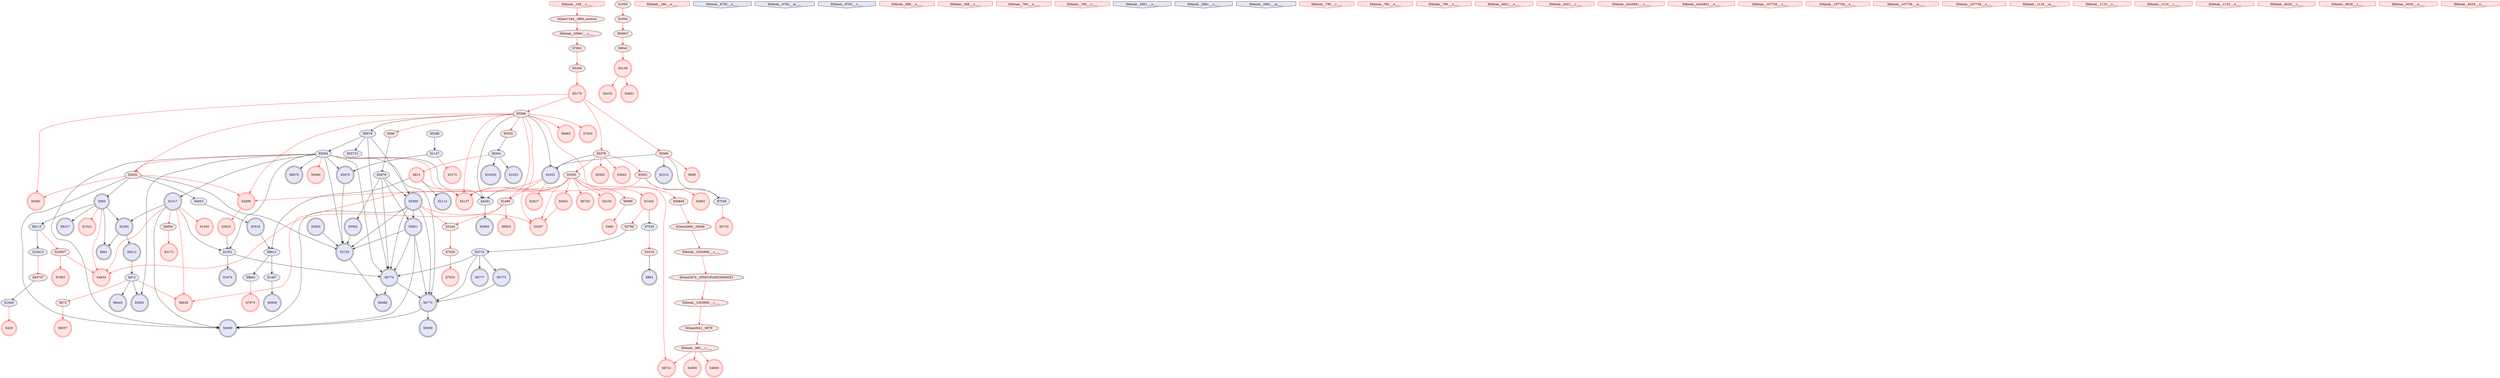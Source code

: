 digraph {

X1445->X7525 [penwidth=1, color=black, arrowhead="tee"]
X5566->X5979 [penwidth=1, color=black, arrowhead="tee"]
X5566->X2931 [penwidth=1, color=black, arrowhead="tee"]
X5566->X4261 [penwidth=1, color=black, arrowhead="tee"]
X5578->X2931 [penwidth=1, color=black, arrowhead="tee"]
X83737->X1840 [penwidth=1, color=black, arrowhead="tee"]
X6772->X3659 [penwidth=1, color=black, arrowhead="vee"]
X5602->X3725 [penwidth=1, color=black, arrowhead="vee"]
X5580->X2313 [penwidth=1, color=black, arrowhead="tee"]
X5580->X2931 [penwidth=1, color=black, arrowhead="tee"]
X5580->X7529 [penwidth=1, color=black, arrowhead="tee"]
X9212->X472 [penwidth=1, color=black, arrowhead="vee"]
X2305->X9212 [penwidth=1, color=black, arrowhead="vee"]
X5979->X5594 [penwidth=1, color=black, arrowhead="vee"]
X5979->X6774 [penwidth=1, color=black, arrowhead="vee"]
X5979->X5599 [penwidth=1, color=black, arrowhead="vee"]
X5979->X55715 [penwidth=1, color=black, arrowhead="vee"]
X5588->X1147 [penwidth=1, color=black, arrowhead="vee"]
X1147->X5970 [penwidth=1, color=black, arrowhead="vee"]
X9113->X10413 [penwidth=1, color=black, arrowhead="vee"]
X5601->X4609 [penwidth=1, color=black, arrowhead="vee"]
X1017->X4609 [penwidth=1, color=black, arrowhead="vee"]
X6772->X4609 [penwidth=1, color=black, arrowhead="vee"]
X5594->X4609 [penwidth=1, color=black, arrowhead="vee"]
X2932->X4609 [penwidth=1, color=black, arrowhead="tee"]
X5599->X4609 [penwidth=1, color=black, arrowhead="vee"]
X5601->X6772 [penwidth=1, color=black, arrowhead="vee"]
X5879->X5601 [penwidth=1, color=black, arrowhead="vee"]
X5601->X6774 [penwidth=1, color=black, arrowhead="vee"]
X5599->X5601 [penwidth=1, color=black, arrowhead="vee"]
X5601->X3725 [penwidth=1, color=black, arrowhead="vee"]
X6774->X6688 [penwidth=1, color=black, arrowhead="vee"]
X3725->X6688 [penwidth=1, color=black, arrowhead="vee"]
X9612->X8841 [penwidth=1, color=black, arrowhead="vee"]
X9612->X1487 [penwidth=1, color=black, arrowhead="vee"]
X3516->X9612 [penwidth=1, color=black, arrowhead="vee"]
X815->X9612 [penwidth=1, color=black, arrowhead="tee"]
X1017->X1051 [penwidth=1, color=black, arrowhead="vee"]
X5594->X1017 [penwidth=1, color=black, arrowhead="vee"]
X1017->X2305 [penwidth=1, color=black, arrowhead="vee"]
X5501->X1025 [penwidth=1, color=black, arrowhead="vee"]
X2625->X1051 [penwidth=1, color=black, arrowhead="tee"]
X472->X8445 [penwidth=1, color=black, arrowhead="vee"]
X472->X3091 [penwidth=1, color=black, arrowhead="vee"]
X3716->X6772 [penwidth=1, color=black, arrowhead="vee"]
X6773->X6772 [penwidth=1, color=black, arrowhead="vee"]
X5594->X6772 [penwidth=1, color=black, arrowhead="vee"]
X6774->X6772 [penwidth=1, color=black, arrowhead="vee"]
X5599->X6772 [penwidth=1, color=black, arrowhead="vee"]
X5879->X5062 [penwidth=1, color=black, arrowhead="vee"]
X5879->X6774 [penwidth=1, color=black, arrowhead="vee"]
X5879->X5599 [penwidth=1, color=black, arrowhead="vee"]
X396->X5879 [penwidth=1, color=black, arrowhead="tee"]
X1051->X1874 [penwidth=1, color=black, arrowhead="vee"]
X5594->X1051 [penwidth=1, color=black, arrowhead="vee"]
X1051->X6774 [penwidth=1, color=black, arrowhead="vee"]
X5595->X4261 [penwidth=1, color=black, arrowhead="tee"]
X3716->X6773 [penwidth=1, color=black, arrowhead="vee"]
X3716->X6774 [penwidth=1, color=black, arrowhead="vee"]
X3716->X6777 [penwidth=1, color=black, arrowhead="vee"]
X5788->X3716 [penwidth=1, color=black, arrowhead="tee"]
X1487->X9839 [penwidth=1, color=black, arrowhead="vee"]
X983->X9113 [penwidth=1, color=black, arrowhead="vee"]
X983->X891 [penwidth=1, color=black, arrowhead="vee"]
X2932->X983 [penwidth=1, color=black, arrowhead="tee"]
X983->X8317 [penwidth=1, color=black, arrowhead="vee"]
X983->X2305 [penwidth=1, color=black, arrowhead="vee"]
X4853->X3516 [penwidth=1, color=black, arrowhead="vee"]
X1019->X864 [penwidth=1, color=black, arrowhead="tee"]
X5594->X5970 [penwidth=1, color=black, arrowhead="vee"]
X5970->X3725 [penwidth=1, color=black, arrowhead="vee"]
X5594->X6670 [penwidth=1, color=black, arrowhead="vee"]
X5594->X3091 [penwidth=1, color=black, arrowhead="vee"]
X5594->X6774 [penwidth=1, color=black, arrowhead="vee"]
X5594->X3725 [penwidth=1, color=black, arrowhead="vee"]
X5594->X4261 [penwidth=1, color=black, arrowhead="vee"]
X2305->X891 [penwidth=1, color=black, arrowhead="vee"]
X5062->X3725 [penwidth=1, color=black, arrowhead="vee"]
X2932->X3725 [penwidth=1, color=black, arrowhead="tee"]
X2932->X4853 [penwidth=1, color=black, arrowhead="tee"]
X5599->X6774 [penwidth=1, color=black, arrowhead="vee"]
X815->X2114 [penwidth=1, color=black, arrowhead="tee"]
X5599->X3725 [penwidth=1, color=black, arrowhead="vee"]
X3551->X7529 [penwidth=1, color=black, arrowhead="tee"]
X5502->X5501 [penwidth=1, color=black, arrowhead="tee"]
X5501->X10320 [penwidth=1, color=black, arrowhead="vee"]
X4261->X5993 [penwidth=1, color=black, arrowhead="vee"]
XMetab__985___r____->X4800 [penwidth=1, color=red, arrowhead="vee"]
XMetab__60961___c____->X7852 [penwidth=1, color=red, arrowhead="vee"]
XMetab__985___r____->X4899 [penwidth=1, color=red, arrowhead="vee"]
XMetab__985___r____->X6721 [penwidth=1, color=red, arrowhead="vee"]
X56848->XGene2669__56848 [penwidth=1, color=red, arrowhead="vee"]
XMetab__5353956___r____->XGene2641__8879 [penwidth=1, color=red, arrowhead="vee"]
XGene2641__8879->XMetab__985___r____ [penwidth=1, color=red, arrowhead="vee"]
XGene2669__56848->XMetab__5353956___c____ [penwidth=1, color=red, arrowhead="vee"]
XGene7344__4860_reverse->XMetab__60961___c____ [penwidth=1, color=red, arrowhead="vee"]
XMetab__190___c____->XGene7344__4860_reverse [penwidth=1, color=red, arrowhead="vee"]
X5578->X5592 [penwidth=1, color=red, arrowhead="vee"]
X25937->X4654 [penwidth=1, color=red, arrowhead="vee"]
X9113->X25937 [penwidth=1, color=red, arrowhead="tee"]
X25937->X7003 [penwidth=1, color=red, arrowhead="vee"]
X7525->X1019 [penwidth=1, color=red, arrowhead="tee"]
X5566->X1499 [penwidth=1, color=red, arrowhead="vee"]
X5566->X2099 [penwidth=1, color=red, arrowhead="vee"]
X5170->X5566 [penwidth=1, color=red, arrowhead="vee"]
X5566->X3297 [penwidth=1, color=red, arrowhead="vee"]
X5566->X6662 [penwidth=1, color=red, arrowhead="vee"]
X5566->X4137 [penwidth=1, color=red, arrowhead="vee"]
X5566->X2932 [penwidth=1, color=red, arrowhead="vee"]
X5566->X1445 [penwidth=1, color=red, arrowhead="vee"]
X5566->X396 [penwidth=1, color=red, arrowhead="vee"]
X5566->X5502 [penwidth=1, color=red, arrowhead="vee"]
X5566->X7020 [penwidth=1, color=red, arrowhead="vee"]
X5170->X5578 [penwidth=1, color=red, arrowhead="vee"]
X5578->X5595 [penwidth=1, color=red, arrowhead="vee"]
X5578->X3643 [penwidth=1, color=red, arrowhead="vee"]
X5578->X3551 [penwidth=1, color=red, arrowhead="vee"]
X1499->X4654 [penwidth=1, color=red, arrowhead="vee"]
X2931->X1499 [penwidth=1, color=red, arrowhead="tee"]
X1499->X3164 [penwidth=1, color=red, arrowhead="vee"]
X1499->X6925 [penwidth=1, color=red, arrowhead="vee"]
X5170->X5581 [penwidth=1, color=red, arrowhead="vee"]
X2932->X5581 [penwidth=1, color=red, arrowhead="vee"]
X10413->X83737 [penwidth=1, color=red, arrowhead="tee"]
X5170->X5580 [penwidth=1, color=red, arrowhead="vee"]
X5580->X688 [penwidth=1, color=red, arrowhead="vee"]
X5595->X9261 [penwidth=1, color=red, arrowhead="vee"]
X9261->X3297 [penwidth=1, color=red, arrowhead="vee"]
X7852->X5294 [penwidth=1, color=red, arrowhead="vee"]
X1147->X3170 [penwidth=1, color=red, arrowhead="tee"]
X8986->X466 [penwidth=1, color=red, arrowhead="vee"]
X5595->X6720 [penwidth=1, color=red, arrowhead="vee"]
X1017->X4654 [penwidth=1, color=red, arrowhead="tee"]
X983->X4654 [penwidth=1, color=red, arrowhead="tee"]
X1017->X8626 [penwidth=1, color=red, arrowhead="tee"]
X1017->X8856 [penwidth=1, color=red, arrowhead="tee"]
X1017->X1045 [penwidth=1, color=red, arrowhead="tee"]
X8841->X7975 [penwidth=1, color=red, arrowhead="tee"]
X2099->X2625 [penwidth=1, color=red, arrowhead="vee"]
X5595->X2099 [penwidth=1, color=red, arrowhead="vee"]
X2932->X2099 [penwidth=1, color=red, arrowhead="vee"]
X1500->X1000 [penwidth=1, color=red, arrowhead="vee"]
X5294->X5170 [penwidth=1, color=red, arrowhead="vee"]
X472->X8626 [penwidth=1, color=red, arrowhead="tee"]
X472->X672 [penwidth=1, color=red, arrowhead="tee"]
X3551->X8626 [penwidth=1, color=red, arrowhead="vee"]
X5595->X6721 [penwidth=1, color=red, arrowhead="vee"]
X2931->X4137 [penwidth=1, color=red, arrowhead="tee"]
X2931->X2627 [penwidth=1, color=red, arrowhead="tee"]
X5599->X3164 [penwidth=1, color=red, arrowhead="tee"]
X3164->X7026 [penwidth=1, color=red, arrowhead="vee"]
X8856->X3172 [penwidth=1, color=red, arrowhead="vee"]
X672->X6657 [penwidth=1, color=red, arrowhead="vee"]
X4149->X4335 [penwidth=1, color=red, arrowhead="vee"]
X9043->X4149 [penwidth=1, color=red, arrowhead="vee"]
X4149->X4601 [penwidth=1, color=red, arrowhead="vee"]
X5595->X8986 [penwidth=1, color=red, arrowhead="vee"]
X5595->X3297 [penwidth=1, color=red, arrowhead="vee"]
X5595->X4137 [penwidth=1, color=red, arrowhead="vee"]
X5595->X56848 [penwidth=1, color=red, arrowhead="vee"]
X5595->X4150 [penwidth=1, color=red, arrowhead="vee"]
X3551->X3661 [penwidth=1, color=red, arrowhead="vee"]
X5599->X3297 [penwidth=1, color=red, arrowhead="tee"]
X983->X1523 [penwidth=1, color=red, arrowhead="tee"]
X5594->X4137 [penwidth=1, color=red, arrowhead="tee"]
X5594->X2932 [penwidth=1, color=red, arrowhead="tee"]
X5594->X5460 [penwidth=1, color=red, arrowhead="tee"]
X815->X4137 [penwidth=1, color=red, arrowhead="vee"]
X5501->X815 [penwidth=1, color=red, arrowhead="tee"]
X1000->X50937 [penwidth=1, color=red, arrowhead="vee"]
X50937->X9043 [penwidth=1, color=red, arrowhead="vee"]
X1445->X5788 [penwidth=1, color=red, arrowhead="vee"]
X7026->X7025 [penwidth=1, color=red, arrowhead="vee"]
X7529->X6733 [penwidth=1, color=red, arrowhead="tee"]
X1840->X429 [penwidth=1, color=red, arrowhead="tee"]
XMetab__5353956___c____->XGene2674__SPHS1PtrEXCHANGE1 [penwidth=1, color=red, arrowhead="vee"]
XGene2674__SPHS1PtrEXCHANGE1->XMetab__5353956___r____ [penwidth=1, color=red, arrowhead="vee"]
XMetab__190___c____ [style=filled, color=red, fillcolor=mistyrose, shape=invhouse];
XMetab__190___e____ [style=filled, color=red, fillcolor=mistyrose, shape=invhouse];
XMetab__9750___e____ [style=filled, color=black, fillcolor=lavender, shape=invhouse];
XMetab__9750___m____ [style=filled, color=black, fillcolor=lavender, shape=invhouse];
XMetab__9750___c____ [style=filled, color=black, fillcolor=lavender, shape=invhouse];
XMetab__588___e____ [style=filled, color=red, fillcolor=mistyrose, shape=invhouse];
XMetab__588___c____ [style=filled, color=red, fillcolor=mistyrose, shape=invhouse];
XMetab__700___e____ [style=filled, color=red, fillcolor=mistyrose, shape=invhouse];
XMetab__700___c____ [style=filled, color=red, fillcolor=mistyrose, shape=invhouse];
XMetab__5961___e____ [style=filled, color=black, fillcolor=lavender, shape=invhouse];
XMetab__5961___c____ [style=filled, color=black, fillcolor=lavender, shape=invhouse];
XMetab__5961___m____ [style=filled, color=black, fillcolor=lavender, shape=invhouse];
XMetab__790___c____ [style=filled, color=red, fillcolor=mistyrose, shape=invhouse];
XMetab__790___e____ [style=filled, color=red, fillcolor=mistyrose, shape=invhouse];
XMetab__790___x____ [style=filled, color=red, fillcolor=mistyrose, shape=invhouse];
XMetab__6021___e____ [style=filled, color=red, fillcolor=mistyrose, shape=invhouse];
XMetab__6021___c____ [style=filled, color=red, fillcolor=mistyrose, shape=invhouse];
XMetab__6426851___c____ [style=filled, color=red, fillcolor=mistyrose, shape=invhouse];
XMetab__6426851___e____ [style=filled, color=red, fillcolor=mistyrose, shape=invhouse];
XMetab__107738___c____ [style=filled, color=red, fillcolor=mistyrose, shape=invhouse];
XMetab__107738___e____ [style=filled, color=red, fillcolor=mistyrose, shape=invhouse];
XMetab__107738___m____ [style=filled, color=red, fillcolor=mistyrose, shape=invhouse];
XMetab__107738___x____ [style=filled, color=red, fillcolor=mistyrose, shape=invhouse];
XMetab__1110___m____ [style=filled, color=red, fillcolor=mistyrose, shape=invhouse];
XMetab__1110___x____ [style=filled, color=red, fillcolor=mistyrose, shape=invhouse];
XMetab__1110___c____ [style=filled, color=red, fillcolor=mistyrose, shape=invhouse];
XMetab__1110___e____ [style=filled, color=red, fillcolor=mistyrose, shape=invhouse];
XMetab__6029___c____ [style=filled, color=red, fillcolor=mistyrose, shape=invhouse];
XMetab__6029___l____ [style=filled, color=red, fillcolor=mistyrose, shape=invhouse];
XMetab__6029___n____ [style=filled, color=red, fillcolor=mistyrose, shape=invhouse];
XMetab__6029___e____ [style=filled, color=red, fillcolor=mistyrose, shape=invhouse];
X5062 [style=filled, color=black, fillcolor=lavender, shape=doublecircle];
X815 [style=filled, color=red, fillcolor=mistyrose, shape=doublecircle];
X9261 [style=filled, color=red, fillcolor=mistyrose, shape=doublecircle];
X5581 [style=filled, color=red, fillcolor=mistyrose, shape=doublecircle];
X5601 [style=filled, color=black, fillcolor=lavender, shape=doublecircle];
X983 [style=filled, color=black, fillcolor=lavender, shape=doublecircle];
X5592 [style=filled, color=red, fillcolor=mistyrose, shape=doublecircle];
X8317 [style=filled, color=black, fillcolor=lavender, shape=doublecircle];
X5599 [style=filled, color=black, fillcolor=lavender, shape=doublecircle];
X5170 [style=filled, color=red, fillcolor=mistyrose, shape=doublecircle];
X1017 [style=filled, color=black, fillcolor=lavender, shape=doublecircle];
X2931 [style=filled, color=black, fillcolor=lavender, shape=doublecircle];
X1445 [style=filled, color=red, fillcolor=mistyrose, shape=doublecircle];
X1025 [style=filled, color=black, fillcolor=lavender, shape=doublecircle];
X8445 [style=filled, color=black, fillcolor=lavender, shape=doublecircle];
X3643 [style=filled, color=red, fillcolor=mistyrose, shape=doublecircle];
X9212 [style=filled, color=black, fillcolor=lavender, shape=doublecircle];
X6733 [style=filled, color=red, fillcolor=mistyrose, shape=doublecircle];
X5602 [style=filled, color=black, fillcolor=lavender, shape=doublecircle];
X891 [style=filled, color=black, fillcolor=lavender, shape=doublecircle];
X4137 [style=filled, color=red, fillcolor=mistyrose, shape=doublecircle];
X3725 [style=filled, color=black, fillcolor=lavender, shape=doublecircle];
X7003 [style=filled, color=red, fillcolor=mistyrose, shape=doublecircle];
X4609 [style=filled, color=black, fillcolor=lavender, shape=doublecircle];
X5993 [style=filled, color=black, fillcolor=lavender, shape=doublecircle];
X1874 [style=filled, color=black, fillcolor=lavender, shape=doublecircle];
X3091 [style=filled, color=black, fillcolor=lavender, shape=doublecircle];
X7020 [style=filled, color=red, fillcolor=mistyrose, shape=doublecircle];
X2625 [style=filled, color=red, fillcolor=mistyrose, shape=doublecircle];
X6772 [style=filled, color=black, fillcolor=lavender, shape=doublecircle];
X3516 [style=filled, color=black, fillcolor=lavender, shape=doublecircle];
X2099 [style=filled, color=red, fillcolor=mistyrose, shape=doublecircle];
X5970 [style=filled, color=black, fillcolor=lavender, shape=doublecircle];
X3170 [style=filled, color=red, fillcolor=mistyrose, shape=doublecircle];
X466 [style=filled, color=red, fillcolor=mistyrose, shape=doublecircle];
X2114 [style=filled, color=black, fillcolor=lavender, shape=doublecircle];
X3172 [style=filled, color=red, fillcolor=mistyrose, shape=doublecircle];
X4800 [style=filled, color=red, fillcolor=mistyrose, shape=doublecircle];
X3659 [style=filled, color=black, fillcolor=lavender, shape=doublecircle];
X6688 [style=filled, color=black, fillcolor=lavender, shape=doublecircle];
X4654 [style=filled, color=red, fillcolor=mistyrose, shape=doublecircle];
X2305 [style=filled, color=black, fillcolor=lavender, shape=doublecircle];
X3661 [style=filled, color=red, fillcolor=mistyrose, shape=doublecircle];
X6670 [style=filled, color=black, fillcolor=lavender, shape=doublecircle];
X6657 [style=filled, color=red, fillcolor=mistyrose, shape=doublecircle];
X6925 [style=filled, color=red, fillcolor=mistyrose, shape=doublecircle];
X6720 [style=filled, color=red, fillcolor=mistyrose, shape=doublecircle];
X6721 [style=filled, color=red, fillcolor=mistyrose, shape=doublecircle];
X8626 [style=filled, color=red, fillcolor=mistyrose, shape=doublecircle];
X6774 [style=filled, color=black, fillcolor=lavender, shape=doublecircle];
X2313 [style=filled, color=black, fillcolor=lavender, shape=doublecircle];
X6773 [style=filled, color=black, fillcolor=lavender, shape=doublecircle];
X2627 [style=filled, color=red, fillcolor=mistyrose, shape=doublecircle];
X864 [style=filled, color=black, fillcolor=lavender, shape=doublecircle];
X9839 [style=filled, color=black, fillcolor=lavender, shape=doublecircle];
X3297 [style=filled, color=red, fillcolor=mistyrose, shape=doublecircle];
X5460 [style=filled, color=red, fillcolor=mistyrose, shape=doublecircle];
X6662 [style=filled, color=red, fillcolor=mistyrose, shape=doublecircle];
X688 [style=filled, color=red, fillcolor=mistyrose, shape=doublecircle];
X4899 [style=filled, color=red, fillcolor=mistyrose, shape=doublecircle];
X10320 [style=filled, color=black, fillcolor=lavender, shape=doublecircle];
X6777 [style=filled, color=black, fillcolor=lavender, shape=doublecircle];
X4335 [style=filled, color=red, fillcolor=mistyrose, shape=doublecircle];
X7025 [style=filled, color=red, fillcolor=mistyrose, shape=doublecircle];
X1045 [style=filled, color=red, fillcolor=mistyrose, shape=doublecircle];
X4601 [style=filled, color=red, fillcolor=mistyrose, shape=doublecircle];
X1523 [style=filled, color=red, fillcolor=mistyrose, shape=doublecircle];
X4149 [style=filled, color=red, fillcolor=mistyrose, shape=doublecircle];
X4150 [style=filled, color=red, fillcolor=mistyrose, shape=doublecircle];
X7975 [style=filled, color=red, fillcolor=mistyrose, shape=doublecircle];
X429 [style=filled, color=red, fillcolor=mistyrose, shape=doublecircle];
X5566 [style=filled, fillcolor=mistyrose];
X5578 [style=filled, fillcolor=mistyrose];
X83737 [style=filled, fillcolor=mistyrose];
X5580 [style=filled, fillcolor=mistyrose];
X5979 [style=filled, fillcolor=lavender];
X5588 [style=filled, fillcolor=lavender];
X1147 [style=filled, fillcolor=lavender];
X9113 [style=filled, fillcolor=lavender];
X5594 [style=filled, fillcolor=lavender];
X2932 [style=filled, fillcolor=mistyrose];
X5879 [style=filled, fillcolor=lavender];
X9612 [style=filled, fillcolor=lavender];
X5501 [style=filled, fillcolor=lavender];
X472 [style=filled, fillcolor=lavender];
X3716 [style=filled, fillcolor=lavender];
X396 [style=filled, fillcolor=mistyrose];
X1051 [style=filled, fillcolor=lavender];
X5595 [style=filled, fillcolor=mistyrose];
X5788 [style=filled, fillcolor=mistyrose];
X1487 [style=filled, fillcolor=lavender];
X4853 [style=filled, fillcolor=lavender];
X1019 [style=filled, fillcolor=mistyrose];
X3551 [style=filled, fillcolor=mistyrose];
X5502 [style=filled, fillcolor=mistyrose];
X4261 [style=filled, fillcolor=lavender];
XMetab__985___r____ [style=filled, fillcolor=mistyrose];
XMetab__60961___c____ [style=filled, fillcolor=mistyrose];
X56848 [style=filled, fillcolor=mistyrose];
XMetab__5353956___r____ [style=filled, fillcolor=mistyrose];
XGene2641__8879 [style=filled, fillcolor=mistyrose];
XGene2669__56848 [style=filled, fillcolor=mistyrose];
XGene7344__4860_reverse [style=filled, fillcolor=mistyrose];
X25937 [style=filled, fillcolor=mistyrose];
X7525 [style=filled, fillcolor=lavender];
X1499 [style=filled, fillcolor=mistyrose];
X10413 [style=filled, fillcolor=lavender];
X7852 [style=filled, fillcolor=mistyrose];
X8986 [style=filled, fillcolor=mistyrose];
X8841 [style=filled, fillcolor=lavender];
X1500 [style=filled, fillcolor=mistyrose];
X5294 [style=filled, fillcolor=mistyrose];
X3164 [style=filled, fillcolor=mistyrose];
X8856 [style=filled, fillcolor=mistyrose];
X672 [style=filled, fillcolor=mistyrose];
X9043 [style=filled, fillcolor=mistyrose];
X1000 [style=filled, fillcolor=mistyrose];
X50937 [style=filled, fillcolor=mistyrose];
X7026 [style=filled, fillcolor=mistyrose];
X7529 [style=filled, fillcolor=lavender];
X1840 [style=filled, fillcolor=lavender];
XMetab__5353956___c____ [style=filled, fillcolor=mistyrose];
XGene2674__SPHS1PtrEXCHANGE1 [style=filled, fillcolor=mistyrose];
X55715 [style=filled, fillcolor=lavender];


}
